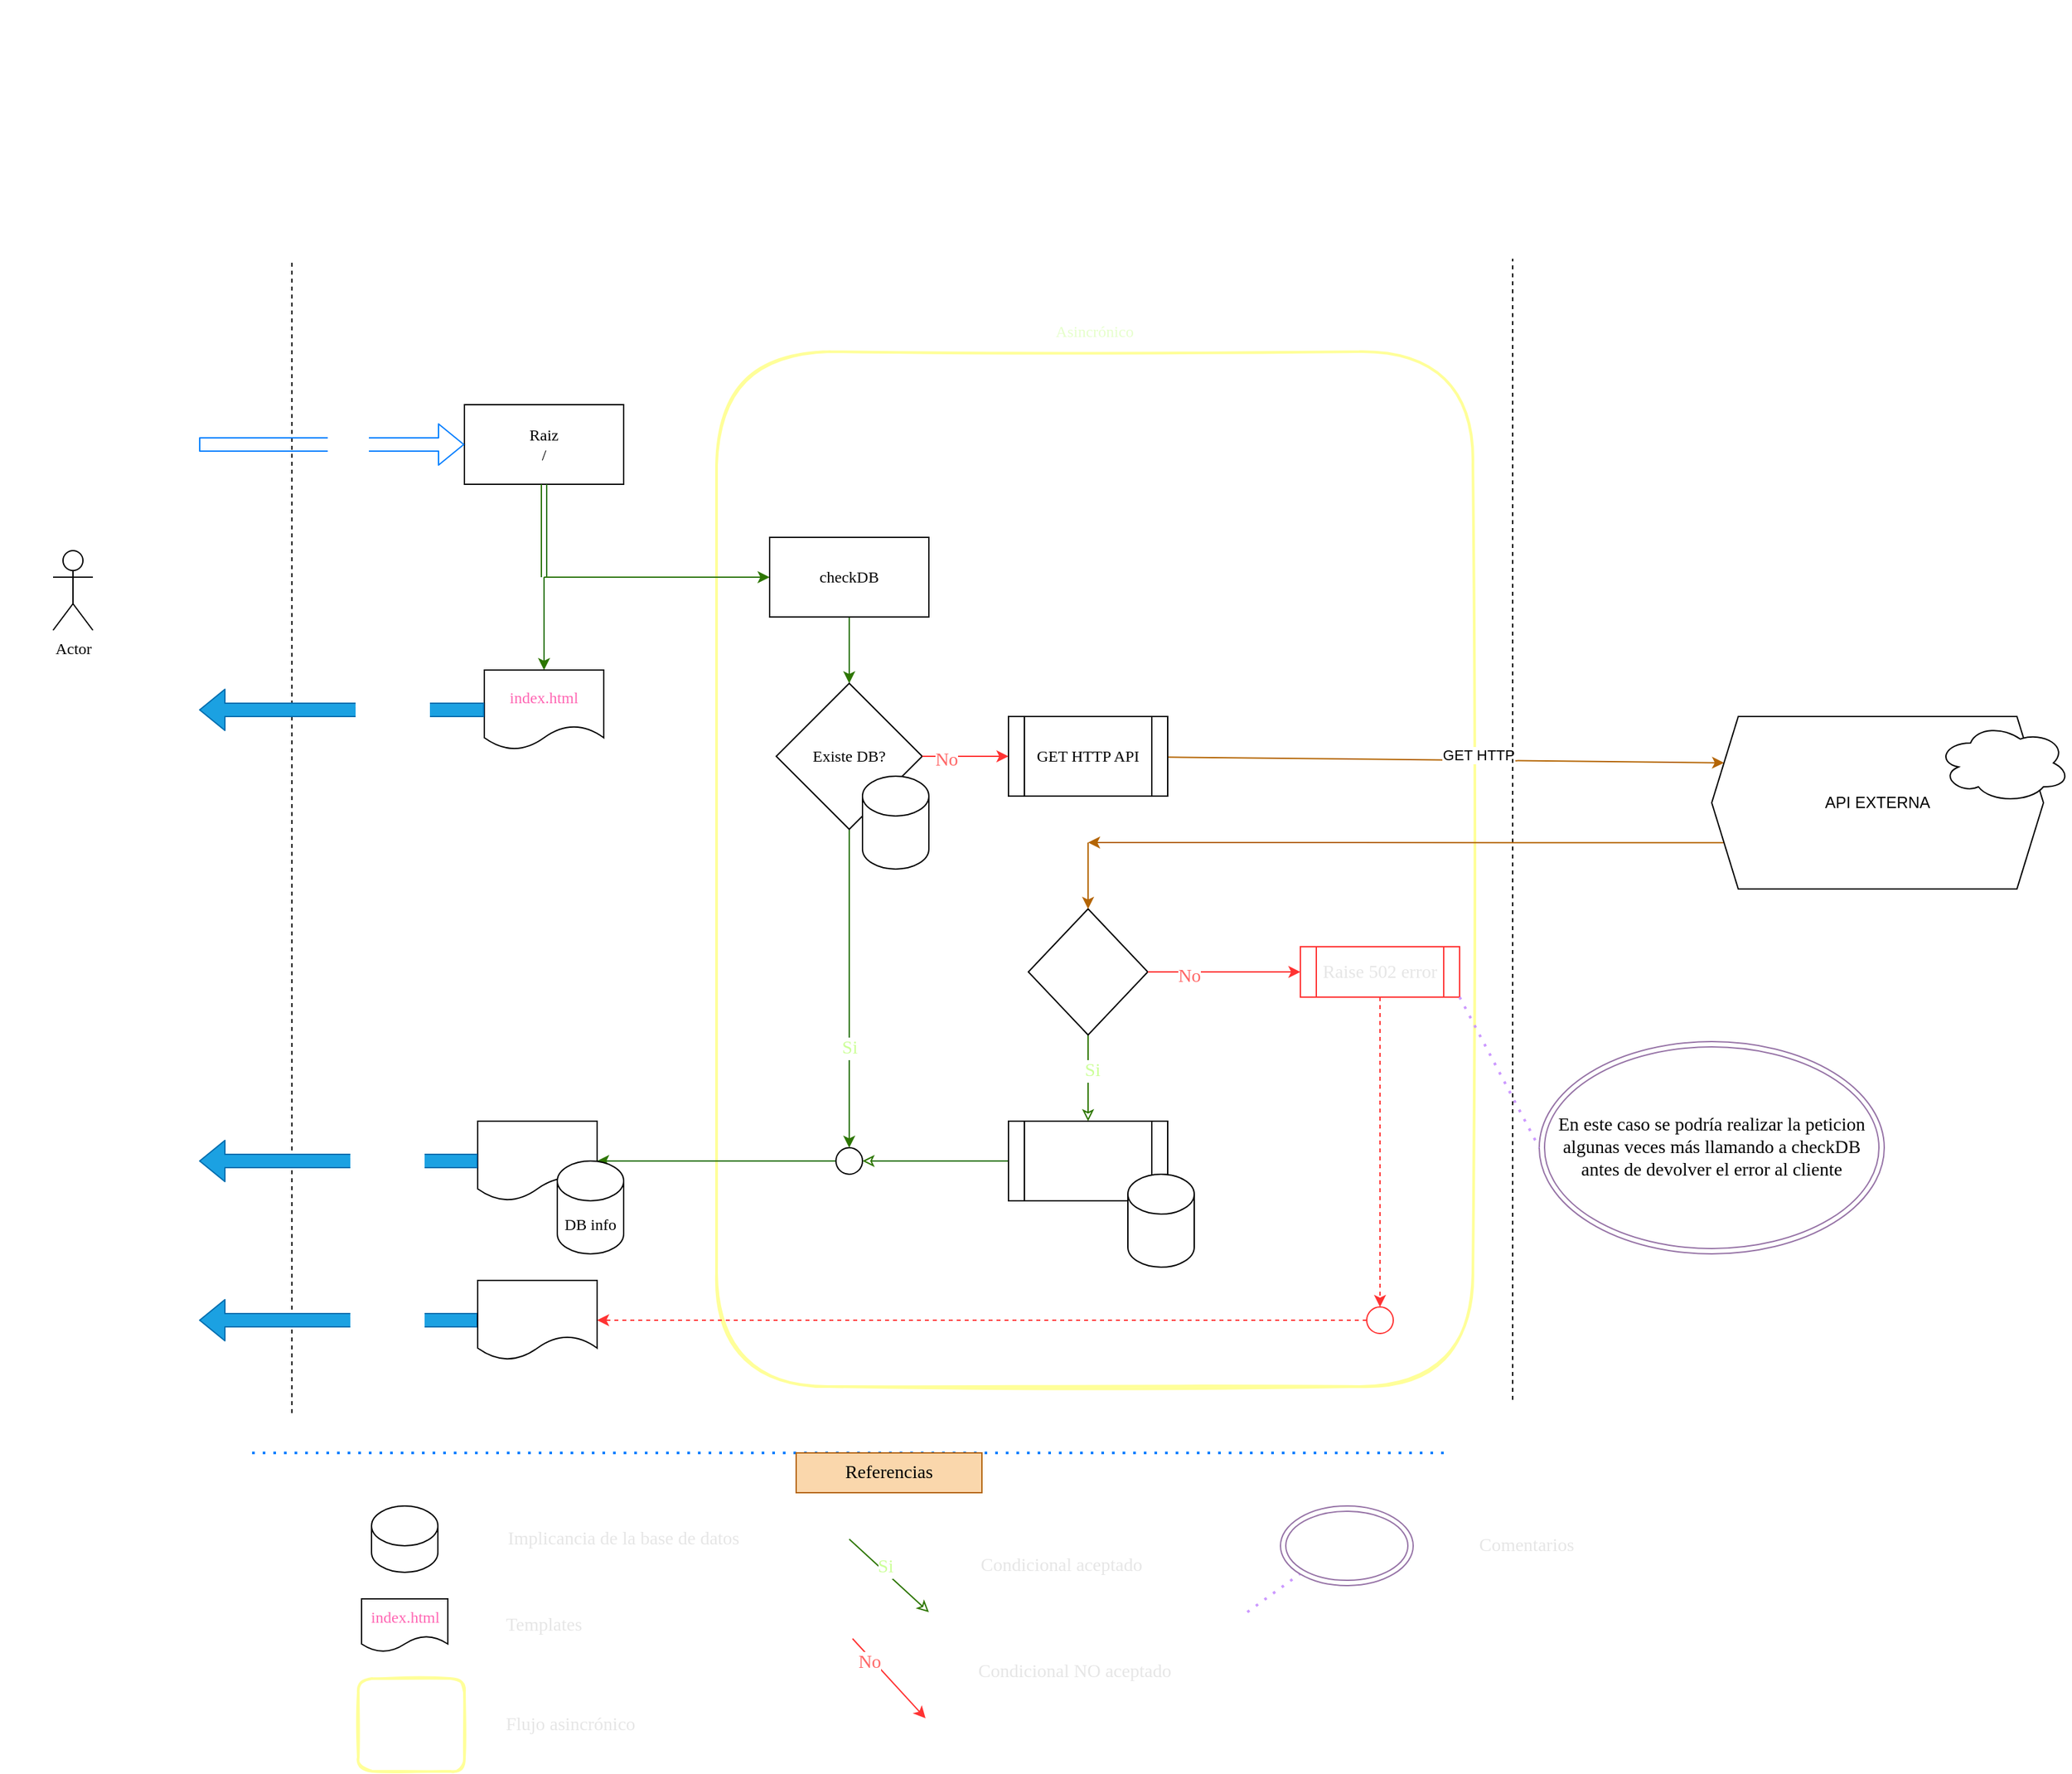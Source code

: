 <mxfile>
    <diagram id="esMx8_t60xvjdfuAAV8-" name="Page-1">
        <mxGraphModel dx="1161" dy="933" grid="1" gridSize="10" guides="1" tooltips="1" connect="1" arrows="1" fold="1" page="0" pageScale="1" pageWidth="850" pageHeight="1100" math="0" shadow="0">
            <root>
                <mxCell id="0"/>
                <mxCell id="1" parent="0"/>
                <mxCell id="72" value="" style="rounded=1;whiteSpace=wrap;html=1;strokeWidth=2;fillWeight=4;hachureGap=8;hachureAngle=45;fillColor=none;sketch=1;strokeColor=#FFFF99;fontFamily=Garamond;fontSize=14;fontColor=#E6E6E6;" parent="1" vertex="1">
                    <mxGeometry x="480" y="70" width="570" height="780" as="geometry"/>
                </mxCell>
                <mxCell id="2" value="Raiz&lt;br&gt;/" style="rounded=0;whiteSpace=wrap;html=1;fontFamily=Garamond;" parent="1" vertex="1">
                    <mxGeometry x="290" y="110" width="120" height="60" as="geometry"/>
                </mxCell>
                <mxCell id="4" value="Actor" style="shape=umlActor;verticalLabelPosition=bottom;verticalAlign=top;html=1;outlineConnect=0;fontFamily=Garamond;" parent="1" vertex="1">
                    <mxGeometry x="-20" y="220" width="30" height="60" as="geometry"/>
                </mxCell>
                <mxCell id="7" value="" style="shape=link;html=1;exitX=0.5;exitY=1;exitDx=0;exitDy=0;fontFamily=Garamond;fillColor=#60a917;strokeColor=#2D7600;" parent="1" source="2" edge="1">
                    <mxGeometry width="100" relative="1" as="geometry">
                        <mxPoint x="385" y="240" as="sourcePoint"/>
                        <mxPoint x="350" y="240" as="targetPoint"/>
                    </mxGeometry>
                </mxCell>
                <mxCell id="9" value="" style="endArrow=classic;html=1;entryX=0;entryY=0.5;entryDx=0;entryDy=0;fontFamily=Garamond;fillColor=#60a917;strokeColor=#2D7600;" parent="1" target="10" edge="1">
                    <mxGeometry width="50" height="50" relative="1" as="geometry">
                        <mxPoint x="350" y="240" as="sourcePoint"/>
                        <mxPoint x="480" y="240" as="targetPoint"/>
                    </mxGeometry>
                </mxCell>
                <mxCell id="11" style="edgeStyle=none;html=1;exitX=0.5;exitY=1;exitDx=0;exitDy=0;fontFamily=Garamond;fillColor=#60a917;strokeColor=#2D7600;" parent="1" source="10" edge="1">
                    <mxGeometry relative="1" as="geometry">
                        <mxPoint x="580" y="320" as="targetPoint"/>
                        <mxPoint x="580" y="280" as="sourcePoint"/>
                    </mxGeometry>
                </mxCell>
                <mxCell id="10" value="checkDB" style="rounded=0;whiteSpace=wrap;html=1;fontFamily=Garamond;" parent="1" vertex="1">
                    <mxGeometry x="520" y="210" width="120" height="60" as="geometry"/>
                </mxCell>
                <mxCell id="16" value="Si" style="edgeStyle=none;html=1;entryX=0.5;entryY=0;entryDx=0;entryDy=0;fontSize=14;fontFamily=Garamond;fillColor=#60a917;strokeColor=#2D7600;fontColor=#CCFF99;strokeWidth=1;exitX=0.5;exitY=1;exitDx=0;exitDy=0;" parent="1" source="12" target="28" edge="1">
                    <mxGeometry x="0.368" relative="1" as="geometry">
                        <mxPoint x="580" y="550" as="targetPoint"/>
                        <mxPoint y="1" as="offset"/>
                        <mxPoint x="580" y="480" as="sourcePoint"/>
                    </mxGeometry>
                </mxCell>
                <mxCell id="12" value="Existe DB?" style="rhombus;whiteSpace=wrap;html=1;fontFamily=Garamond;" parent="1" vertex="1">
                    <mxGeometry x="525" y="320" width="110" height="110" as="geometry"/>
                </mxCell>
                <mxCell id="13" value="" style="endArrow=classic;html=1;exitX=1;exitY=0.5;exitDx=0;exitDy=0;entryX=0;entryY=0.5;entryDx=0;entryDy=0;fontFamily=Garamond;fontColor=#FFFFFF;strokeColor=#FF3333;" parent="1" source="12" target="20" edge="1">
                    <mxGeometry width="50" height="50" relative="1" as="geometry">
                        <mxPoint x="670" y="420" as="sourcePoint"/>
                        <mxPoint x="700" y="375" as="targetPoint"/>
                    </mxGeometry>
                </mxCell>
                <mxCell id="14" value="No" style="edgeLabel;html=1;align=center;verticalAlign=middle;resizable=0;points=[];fontFamily=Garamond;fontSize=14;fontColor=#FF6666;" parent="13" vertex="1" connectable="0">
                    <mxGeometry x="-0.467" y="-3" relative="1" as="geometry">
                        <mxPoint as="offset"/>
                    </mxGeometry>
                </mxCell>
                <mxCell id="18" value="" style="endArrow=classic;html=1;entryX=0.5;entryY=0;entryDx=0;entryDy=0;fontFamily=Garamond;fillColor=#60a917;strokeColor=#2D7600;" parent="1" target="30" edge="1">
                    <mxGeometry width="50" height="50" relative="1" as="geometry">
                        <mxPoint x="350" y="240" as="sourcePoint"/>
                        <mxPoint x="350" y="300" as="targetPoint"/>
                    </mxGeometry>
                </mxCell>
                <mxCell id="22" style="edgeStyle=none;html=1;fontFamily=Garamond;fillColor=#fad7ac;strokeColor=#b46504;entryX=0;entryY=0.25;entryDx=0;entryDy=0;" parent="1" source="20" target="108" edge="1">
                    <mxGeometry relative="1" as="geometry">
                        <mxPoint x="1240" y="375" as="targetPoint"/>
                    </mxGeometry>
                </mxCell>
                <mxCell id="109" value="GET HTTP" style="edgeLabel;html=1;align=center;verticalAlign=middle;resizable=0;points=[];" vertex="1" connectable="0" parent="22">
                    <mxGeometry x="0.114" y="4" relative="1" as="geometry">
                        <mxPoint as="offset"/>
                    </mxGeometry>
                </mxCell>
                <mxCell id="20" value="GET HTTP API" style="shape=process;whiteSpace=wrap;html=1;backgroundOutline=1;fontFamily=Garamond;" parent="1" vertex="1">
                    <mxGeometry x="700" y="345" width="120" height="60" as="geometry"/>
                </mxCell>
                <mxCell id="24" value="Asincrónico" style="text;html=1;strokeColor=none;fillColor=none;align=center;verticalAlign=middle;whiteSpace=wrap;rounded=0;fontFamily=Garamond;fontColor=#E6FFCC;" parent="1" vertex="1">
                    <mxGeometry x="735" y="40" width="60" height="30" as="geometry"/>
                </mxCell>
                <mxCell id="50" style="edgeStyle=none;html=1;fontFamily=Garamond;fontSize=14;fontColor=#FFFFFF;endArrow=classic;endFill=0;entryX=0.5;entryY=0;entryDx=0;entryDy=0;fillColor=#60a917;strokeColor=#2D7600;" parent="1" source="25" target="53" edge="1">
                    <mxGeometry relative="1" as="geometry">
                        <mxPoint x="760" y="630" as="targetPoint"/>
                    </mxGeometry>
                </mxCell>
                <mxCell id="51" value="Si" style="edgeLabel;html=1;align=center;verticalAlign=middle;resizable=0;points=[];fontSize=14;fontFamily=Garamond;fontColor=#CCFF99;" parent="50" vertex="1" connectable="0">
                    <mxGeometry x="-0.18" y="3" relative="1" as="geometry">
                        <mxPoint as="offset"/>
                    </mxGeometry>
                </mxCell>
                <mxCell id="25" value="&lt;font color=&quot;#ffffff&quot;&gt;Obtiene JSON?&lt;/font&gt;" style="rhombus;whiteSpace=wrap;html=1;fontFamily=Garamond;fontColor=#E6FFCC;fillColor=none;gradientColor=none;" parent="1" vertex="1">
                    <mxGeometry x="715" y="490" width="90" height="95" as="geometry"/>
                </mxCell>
                <mxCell id="27" value="" style="endArrow=classic;html=1;fontFamily=Garamond;fontColor=#E6FFCC;entryX=1;entryY=0.5;entryDx=0;entryDy=0;fillColor=#60a917;strokeColor=#2D7600;" parent="1" source="28" target="42" edge="1">
                    <mxGeometry width="50" height="50" relative="1" as="geometry">
                        <mxPoint x="520" y="440" as="sourcePoint"/>
                        <mxPoint x="90" y="440" as="targetPoint"/>
                    </mxGeometry>
                </mxCell>
                <mxCell id="28" value="" style="ellipse;whiteSpace=wrap;html=1;fontFamily=Garamond;fontColor=#E6FFCC;fillColor=none;gradientColor=none;" parent="1" vertex="1">
                    <mxGeometry x="570" y="670" width="20" height="20" as="geometry"/>
                </mxCell>
                <mxCell id="30" value="&lt;font color=&quot;#ff66b3&quot;&gt;index.html&lt;/font&gt;" style="shape=document;whiteSpace=wrap;html=1;boundedLbl=1;fontFamily=Garamond;fontColor=#E6FFCC;fillColor=none;gradientColor=none;" parent="1" vertex="1">
                    <mxGeometry x="305" y="310" width="90" height="60" as="geometry"/>
                </mxCell>
                <mxCell id="33" value="" style="endArrow=none;html=1;fontFamily=Garamond;fontColor=#E6FFCC;dashed=1;" parent="1" edge="1">
                    <mxGeometry width="50" height="50" relative="1" as="geometry">
                        <mxPoint x="160" y="870" as="sourcePoint"/>
                        <mxPoint x="160" as="targetPoint"/>
                    </mxGeometry>
                </mxCell>
                <mxCell id="42" value="update DOM" style="shape=document;whiteSpace=wrap;html=1;boundedLbl=1;fontFamily=Garamond;fontColor=#FFFFFF;fillColor=none;gradientColor=none;" parent="1" vertex="1">
                    <mxGeometry x="300" y="650" width="90" height="60" as="geometry"/>
                </mxCell>
                <mxCell id="43" value="" style="shape=flexArrow;endArrow=classic;html=1;fontFamily=Garamond;fontColor=#FFFFFF;entryX=0;entryY=0.5;entryDx=0;entryDy=0;fillColor=none;strokeColor=#007FFF;" parent="1" target="2" edge="1">
                    <mxGeometry width="50" height="50" relative="1" as="geometry">
                        <mxPoint x="90" y="140" as="sourcePoint"/>
                        <mxPoint x="120" y="130" as="targetPoint"/>
                    </mxGeometry>
                </mxCell>
                <mxCell id="44" value="&lt;font style=&quot;font-size: 16px;&quot;&gt;GET&lt;/font&gt;" style="edgeLabel;html=1;align=center;verticalAlign=middle;resizable=0;points=[];fontFamily=Garamond;fontColor=#FFFFFF;fontSize=16;" parent="43" vertex="1" connectable="0">
                    <mxGeometry x="0.113" y="4" relative="1" as="geometry">
                        <mxPoint as="offset"/>
                    </mxGeometry>
                </mxCell>
                <mxCell id="45" value="" style="shape=flexArrow;endArrow=classic;html=1;fontFamily=Garamond;fontSize=16;fontColor=#FFFFFF;exitX=0;exitY=0.5;exitDx=0;exitDy=0;fillColor=#1ba1e2;strokeColor=#006EAF;" parent="1" source="30" edge="1">
                    <mxGeometry width="50" height="50" relative="1" as="geometry">
                        <mxPoint x="20" y="420" as="sourcePoint"/>
                        <mxPoint x="90" y="340" as="targetPoint"/>
                    </mxGeometry>
                </mxCell>
                <mxCell id="46" value="RETURN" style="edgeLabel;html=1;align=center;verticalAlign=middle;resizable=0;points=[];fontSize=14;fontFamily=Garamond;fontColor=#FFFFFF;" parent="45" vertex="1" connectable="0">
                    <mxGeometry x="-0.342" y="2" relative="1" as="geometry">
                        <mxPoint as="offset"/>
                    </mxGeometry>
                </mxCell>
                <mxCell id="47" value="" style="shape=flexArrow;endArrow=classic;html=1;fontFamily=Garamond;fontSize=16;fontColor=#FFFFFF;fillColor=#1ba1e2;strokeColor=#006EAF;" parent="1" edge="1">
                    <mxGeometry width="50" height="50" relative="1" as="geometry">
                        <mxPoint x="300" y="680" as="sourcePoint"/>
                        <mxPoint x="90" y="680" as="targetPoint"/>
                    </mxGeometry>
                </mxCell>
                <mxCell id="48" value="RETURN" style="edgeLabel;html=1;align=center;verticalAlign=middle;resizable=0;points=[];fontSize=14;fontFamily=Garamond;fontColor=#FFFFFF;" parent="47" vertex="1" connectable="0">
                    <mxGeometry x="-0.342" y="2" relative="1" as="geometry">
                        <mxPoint as="offset"/>
                    </mxGeometry>
                </mxCell>
                <mxCell id="49" value="DB info" style="shape=cylinder3;whiteSpace=wrap;html=1;boundedLbl=1;backgroundOutline=1;size=15;fontFamily=Garamond;" parent="1" vertex="1">
                    <mxGeometry x="360" y="680" width="50" height="70" as="geometry"/>
                </mxCell>
                <mxCell id="60" style="edgeStyle=none;html=1;entryX=1;entryY=0.5;entryDx=0;entryDy=0;fontFamily=Garamond;fontSize=14;fontColor=#FFFFFF;endArrow=classic;endFill=0;fillColor=#60a917;strokeColor=#2D7600;" parent="1" source="53" target="28" edge="1">
                    <mxGeometry relative="1" as="geometry"/>
                </mxCell>
                <mxCell id="53" value="Update DB" style="shape=process;whiteSpace=wrap;html=1;backgroundOutline=1;fontFamily=Garamond;fontSize=14;fontColor=#FFFFFF;fillColor=none;gradientColor=none;" parent="1" vertex="1">
                    <mxGeometry x="700" y="650" width="120" height="60" as="geometry"/>
                </mxCell>
                <mxCell id="61" value="&lt;font style=&quot;font-size: 18px;&quot;&gt;USER&lt;/font&gt;" style="text;html=1;strokeColor=none;fillColor=none;align=center;verticalAlign=middle;whiteSpace=wrap;rounded=0;fontFamily=Garamond;fontSize=18;fontColor=#FFFFFF;" parent="1" vertex="1">
                    <mxGeometry x="-60" y="-65" width="60" height="30" as="geometry"/>
                </mxCell>
                <mxCell id="62" value="&lt;font style=&quot;font-size: 18px;&quot;&gt;SERVIDOR KAIROX&lt;/font&gt;" style="text;html=1;strokeColor=none;fillColor=none;align=center;verticalAlign=middle;whiteSpace=wrap;rounded=0;fontFamily=Garamond;fontSize=14;fontColor=#FFFFFF;" parent="1" vertex="1">
                    <mxGeometry x="565" y="-70" width="140" height="40" as="geometry"/>
                </mxCell>
                <mxCell id="63" value="Flujo de datos (Inicial)" style="text;html=1;strokeColor=none;fillColor=none;align=center;verticalAlign=middle;whiteSpace=wrap;rounded=0;fontFamily=Garamond;fontSize=24;fontColor=#FFFFFF;" parent="1" vertex="1">
                    <mxGeometry x="90" y="-190" width="400" height="20" as="geometry"/>
                </mxCell>
                <mxCell id="65" value="" style="endArrow=none;dashed=1;html=1;dashPattern=1 3;strokeWidth=2;strokeColor=#007FFF;fontFamily=Garamond;fontSize=14;fontColor=#FF6666;fillColor=none;" parent="1" edge="1">
                    <mxGeometry width="50" height="50" relative="1" as="geometry">
                        <mxPoint x="130" y="900" as="sourcePoint"/>
                        <mxPoint x="1030" y="900" as="targetPoint"/>
                    </mxGeometry>
                </mxCell>
                <mxCell id="66" value="" style="shape=cylinder3;whiteSpace=wrap;html=1;boundedLbl=1;backgroundOutline=1;size=15;fontFamily=Garamond;" parent="1" vertex="1">
                    <mxGeometry x="220" y="940" width="50" height="50" as="geometry"/>
                </mxCell>
                <mxCell id="67" value="Referencias" style="text;html=1;strokeColor=#b46504;fillColor=#fad7ac;align=center;verticalAlign=middle;whiteSpace=wrap;rounded=0;fontFamily=Garamond;fontSize=14;fontColor=#000000;" parent="1" vertex="1">
                    <mxGeometry x="540" y="900" width="140" height="30" as="geometry"/>
                </mxCell>
                <mxCell id="68" value="Implicancia de la base de datos" style="text;html=1;strokeColor=none;fillColor=none;align=center;verticalAlign=middle;whiteSpace=wrap;rounded=0;fontFamily=Garamond;fontSize=14;fontColor=#E6E6E6;" parent="1" vertex="1">
                    <mxGeometry x="320" y="950" width="180" height="30" as="geometry"/>
                </mxCell>
                <mxCell id="69" value="&lt;font color=&quot;#e6e6e6&quot;&gt;Templates&lt;/font&gt;" style="text;html=1;strokeColor=none;fillColor=none;align=center;verticalAlign=middle;whiteSpace=wrap;rounded=0;fontFamily=Garamond;fontSize=14;fontColor=#FF66B3;" parent="1" vertex="1">
                    <mxGeometry x="310" y="1015" width="80" height="30" as="geometry"/>
                </mxCell>
                <mxCell id="70" value="&lt;font color=&quot;#ff66b3&quot;&gt;index.html&lt;/font&gt;" style="shape=document;whiteSpace=wrap;html=1;boundedLbl=1;fontFamily=Garamond;fontColor=#E6FFCC;fillColor=none;gradientColor=none;" parent="1" vertex="1">
                    <mxGeometry x="212.5" y="1010" width="65" height="40" as="geometry"/>
                </mxCell>
                <mxCell id="71" value="" style="rounded=1;whiteSpace=wrap;html=1;strokeWidth=2;fillWeight=4;hachureGap=8;hachureAngle=45;fillColor=none;sketch=1;strokeColor=#FFFF99;fontFamily=Garamond;fontSize=14;fontColor=#E6E6E6;" parent="1" vertex="1">
                    <mxGeometry x="210" y="1070" width="80" height="70" as="geometry"/>
                </mxCell>
                <mxCell id="73" value="&lt;font color=&quot;#e6e6e6&quot;&gt;Flujo asincrónico&lt;/font&gt;" style="text;html=1;strokeColor=none;fillColor=none;align=center;verticalAlign=middle;whiteSpace=wrap;rounded=0;fontFamily=Garamond;fontSize=14;fontColor=#FF66B3;" parent="1" vertex="1">
                    <mxGeometry x="320" y="1090" width="100" height="30" as="geometry"/>
                </mxCell>
                <mxCell id="74" style="edgeStyle=none;html=1;fontFamily=Garamond;fontSize=14;fontColor=#FFFFFF;endArrow=classic;endFill=0;fillColor=#60a917;strokeColor=#2D7600;" parent="1" edge="1">
                    <mxGeometry relative="1" as="geometry">
                        <mxPoint x="640" y="1020" as="targetPoint"/>
                        <mxPoint x="580" y="965" as="sourcePoint"/>
                    </mxGeometry>
                </mxCell>
                <mxCell id="75" value="Si" style="edgeLabel;html=1;align=center;verticalAlign=middle;resizable=0;points=[];fontSize=14;fontFamily=Garamond;fontColor=#CCFF99;" parent="74" vertex="1" connectable="0">
                    <mxGeometry x="-0.18" y="3" relative="1" as="geometry">
                        <mxPoint as="offset"/>
                    </mxGeometry>
                </mxCell>
                <mxCell id="76" value="" style="endArrow=classic;html=1;exitX=1;exitY=0.5;exitDx=0;exitDy=0;fontFamily=Garamond;fontColor=#FFFFFF;strokeColor=#FF3333;" parent="1" edge="1">
                    <mxGeometry width="50" height="50" relative="1" as="geometry">
                        <mxPoint x="582.5" y="1040" as="sourcePoint"/>
                        <mxPoint x="637.5" y="1100" as="targetPoint"/>
                    </mxGeometry>
                </mxCell>
                <mxCell id="77" value="No" style="edgeLabel;html=1;align=center;verticalAlign=middle;resizable=0;points=[];fontFamily=Garamond;fontSize=14;fontColor=#FF6666;" parent="76" vertex="1" connectable="0">
                    <mxGeometry x="-0.467" y="-3" relative="1" as="geometry">
                        <mxPoint as="offset"/>
                    </mxGeometry>
                </mxCell>
                <mxCell id="78" value="" style="endArrow=none;dashed=1;html=1;dashPattern=1 3;strokeWidth=2;strokeColor=#CC99FF;fontFamily=Garamond;fontSize=14;fontColor=#E6E6E6;fillColor=#6a00ff;entryX=0;entryY=1;entryDx=0;entryDy=0;" parent="1" target="79" edge="1">
                    <mxGeometry width="50" height="50" relative="1" as="geometry">
                        <mxPoint x="880" y="1020" as="sourcePoint"/>
                        <mxPoint x="780" y="980" as="targetPoint"/>
                    </mxGeometry>
                </mxCell>
                <mxCell id="79" value="" style="ellipse;shape=doubleEllipse;whiteSpace=wrap;html=1;strokeColor=#9673a6;fontFamily=Garamond;fontSize=14;fillColor=none;" parent="1" vertex="1">
                    <mxGeometry x="905" y="940" width="100" height="60" as="geometry"/>
                </mxCell>
                <mxCell id="80" value="Condicional aceptado" style="text;html=1;strokeColor=none;fillColor=none;align=center;verticalAlign=middle;whiteSpace=wrap;rounded=0;fontFamily=Garamond;fontSize=14;fontColor=#E6E6E6;" parent="1" vertex="1">
                    <mxGeometry x="650" y="970" width="180" height="30" as="geometry"/>
                </mxCell>
                <mxCell id="82" value="Condicional NO aceptado" style="text;html=1;strokeColor=none;fillColor=none;align=center;verticalAlign=middle;whiteSpace=wrap;rounded=0;fontFamily=Garamond;fontSize=14;fontColor=#E6E6E6;" parent="1" vertex="1">
                    <mxGeometry x="660" y="1050" width="180" height="30" as="geometry"/>
                </mxCell>
                <mxCell id="83" value="Comentarios" style="text;strokeColor=none;fillColor=none;html=1;fontSize=14;fontStyle=0;verticalAlign=middle;align=center;fontFamily=Garamond;fontColor=#E6E6E6;" parent="1" vertex="1">
                    <mxGeometry x="1020" y="950" width="140" height="40" as="geometry"/>
                </mxCell>
                <mxCell id="84" value="" style="endArrow=classic;html=1;exitX=1;exitY=0.5;exitDx=0;exitDy=0;fontFamily=Garamond;fontColor=#FFFFFF;strokeColor=#FF3333;entryX=0;entryY=0.5;entryDx=0;entryDy=0;" parent="1" source="25" target="87" edge="1">
                    <mxGeometry width="50" height="50" relative="1" as="geometry">
                        <mxPoint x="830" y="526.91" as="sourcePoint"/>
                        <mxPoint x="930" y="558" as="targetPoint"/>
                    </mxGeometry>
                </mxCell>
                <mxCell id="85" value="No" style="edgeLabel;html=1;align=center;verticalAlign=middle;resizable=0;points=[];fontFamily=Garamond;fontSize=14;fontColor=#FF6666;" parent="84" vertex="1" connectable="0">
                    <mxGeometry x="-0.467" y="-3" relative="1" as="geometry">
                        <mxPoint as="offset"/>
                    </mxGeometry>
                </mxCell>
                <mxCell id="87" value="Raise 502 error" style="shape=process;whiteSpace=wrap;html=1;backgroundOutline=1;strokeColor=#FF3333;fontFamily=Garamond;fontSize=14;fontColor=#E6E6E6;fillColor=none;gradientColor=none;" parent="1" vertex="1">
                    <mxGeometry x="920" y="518.5" width="120" height="38" as="geometry"/>
                </mxCell>
                <mxCell id="89" value="" style="shape=cylinder3;whiteSpace=wrap;html=1;boundedLbl=1;backgroundOutline=1;size=15;fontFamily=Garamond;" parent="1" vertex="1">
                    <mxGeometry x="790" y="690" width="50" height="70" as="geometry"/>
                </mxCell>
                <mxCell id="90" value="" style="shape=cylinder3;whiteSpace=wrap;html=1;boundedLbl=1;backgroundOutline=1;size=15;fontFamily=Garamond;" parent="1" vertex="1">
                    <mxGeometry x="590" y="390" width="50" height="70" as="geometry"/>
                </mxCell>
                <mxCell id="91" value="" style="endArrow=classic;html=1;dashed=1;strokeColor=#FF3333;strokeWidth=1;fontFamily=Garamond;fontSize=24;fontColor=#E6E6E6;fillColor=#d80073;exitX=0.5;exitY=1;exitDx=0;exitDy=0;entryX=0.5;entryY=0;entryDx=0;entryDy=0;" parent="1" source="87" target="97" edge="1">
                    <mxGeometry width="50" height="50" relative="1" as="geometry">
                        <mxPoint x="980" y="660" as="sourcePoint"/>
                        <mxPoint x="980" y="760" as="targetPoint"/>
                    </mxGeometry>
                </mxCell>
                <mxCell id="92" value="" style="shape=flexArrow;endArrow=classic;html=1;fontFamily=Garamond;fontSize=16;fontColor=#FFFFFF;fillColor=#1ba1e2;strokeColor=#006EAF;exitX=0;exitY=0.5;exitDx=0;exitDy=0;" parent="1" source="94" edge="1">
                    <mxGeometry width="50" height="50" relative="1" as="geometry">
                        <mxPoint x="300" y="800" as="sourcePoint"/>
                        <mxPoint x="90" y="800" as="targetPoint"/>
                    </mxGeometry>
                </mxCell>
                <mxCell id="93" value="RETURN" style="edgeLabel;html=1;align=center;verticalAlign=middle;resizable=0;points=[];fontSize=14;fontFamily=Garamond;fontColor=#FFFFFF;" parent="92" vertex="1" connectable="0">
                    <mxGeometry x="-0.342" y="2" relative="1" as="geometry">
                        <mxPoint as="offset"/>
                    </mxGeometry>
                </mxCell>
                <mxCell id="94" value="update DOM&lt;br&gt;bad Gateway 502" style="shape=document;whiteSpace=wrap;html=1;boundedLbl=1;fontFamily=Garamond;fontColor=#FFFFFF;fillColor=none;gradientColor=none;" parent="1" vertex="1">
                    <mxGeometry x="300" y="770" width="90" height="60" as="geometry"/>
                </mxCell>
                <mxCell id="96" value="" style="endArrow=classic;html=1;dashed=1;strokeColor=#FF3333;strokeWidth=1;fontFamily=Garamond;fontSize=24;fontColor=#E6E6E6;fillColor=#d80073;entryX=1;entryY=0.5;entryDx=0;entryDy=0;exitX=0;exitY=0.5;exitDx=0;exitDy=0;" parent="1" source="97" target="94" edge="1">
                    <mxGeometry width="50" height="50" relative="1" as="geometry">
                        <mxPoint x="960" y="780" as="sourcePoint"/>
                        <mxPoint x="990" y="790" as="targetPoint"/>
                    </mxGeometry>
                </mxCell>
                <mxCell id="97" value="" style="ellipse;whiteSpace=wrap;html=1;fontFamily=Garamond;fontColor=#E6FFCC;fillColor=none;gradientColor=none;strokeColor=#FF3333;" parent="1" vertex="1">
                    <mxGeometry x="970" y="790" width="20" height="20" as="geometry"/>
                </mxCell>
                <mxCell id="100" value="En este caso se podría realizar la peticion algunas veces más llamando a checkDB antes de devolver el error al cliente" style="ellipse;shape=doubleEllipse;whiteSpace=wrap;html=1;strokeColor=#9673a6;fontFamily=Garamond;fontSize=14;fillColor=none;" parent="1" vertex="1">
                    <mxGeometry x="1100" y="590" width="260" height="160" as="geometry"/>
                </mxCell>
                <mxCell id="102" value="" style="endArrow=none;dashed=1;html=1;dashPattern=1 3;strokeWidth=2;strokeColor=#CC99FF;fontFamily=Garamond;fontSize=14;fontColor=#E6E6E6;fillColor=#6a00ff;entryX=0;entryY=0.5;entryDx=0;entryDy=0;exitX=1;exitY=1;exitDx=0;exitDy=0;" parent="1" source="87" target="100" edge="1">
                    <mxGeometry width="50" height="50" relative="1" as="geometry">
                        <mxPoint x="990" y="670" as="sourcePoint"/>
                        <mxPoint x="729.645" y="971.213" as="targetPoint"/>
                    </mxGeometry>
                </mxCell>
                <mxCell id="104" style="edgeStyle=none;html=1;fontFamily=Garamond;fillColor=#fad7ac;strokeColor=#b46504;entryX=0.5;entryY=0;entryDx=0;entryDy=0;" edge="1" parent="1" target="25">
                    <mxGeometry relative="1" as="geometry">
                        <mxPoint x="1400" y="385" as="targetPoint"/>
                        <mxPoint x="760" y="440" as="sourcePoint"/>
                    </mxGeometry>
                </mxCell>
                <mxCell id="105" value="" style="endArrow=none;html=1;fontFamily=Garamond;fontColor=#E6FFCC;dashed=1;" edge="1" parent="1">
                    <mxGeometry width="50" height="50" relative="1" as="geometry">
                        <mxPoint x="1080" y="860" as="sourcePoint"/>
                        <mxPoint x="1080" as="targetPoint"/>
                    </mxGeometry>
                </mxCell>
                <mxCell id="106" style="edgeStyle=none;html=1;fontFamily=Garamond;fillColor=#fad7ac;strokeColor=#b46504;exitX=0;exitY=0.75;exitDx=0;exitDy=0;" edge="1" parent="1" source="108">
                    <mxGeometry relative="1" as="geometry">
                        <mxPoint x="760" y="440" as="targetPoint"/>
                        <mxPoint x="1240" y="440" as="sourcePoint"/>
                    </mxGeometry>
                </mxCell>
                <mxCell id="108" value="API EXTERNA" style="shape=hexagon;perimeter=hexagonPerimeter2;whiteSpace=wrap;html=1;fixedSize=1;" vertex="1" parent="1">
                    <mxGeometry x="1230" y="345" width="250" height="130" as="geometry"/>
                </mxCell>
                <mxCell id="107" value="" style="ellipse;shape=cloud;whiteSpace=wrap;html=1;" vertex="1" parent="1">
                    <mxGeometry x="1400" y="350" width="100" height="60" as="geometry"/>
                </mxCell>
                <mxCell id="110" value="&lt;font style=&quot;font-size: 18px;&quot;&gt;API EXTERNA&lt;/font&gt;" style="text;html=1;strokeColor=none;fillColor=none;align=center;verticalAlign=middle;whiteSpace=wrap;rounded=0;fontFamily=Garamond;fontSize=14;fontColor=#FFFFFF;" vertex="1" parent="1">
                    <mxGeometry x="1260" y="-70" width="110" height="50" as="geometry"/>
                </mxCell>
            </root>
        </mxGraphModel>
    </diagram>
</mxfile>